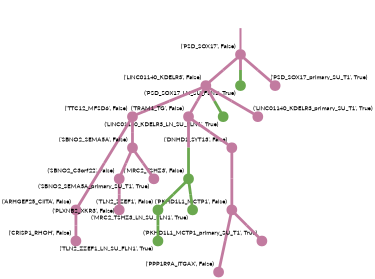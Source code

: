strict digraph  {
graph[splines=false]; nodesep=0.7; rankdir=TB; ranksep=0.6; forcelabels=true; dpi=600; size=2.5;
0 [color="#c27ba0ff", fillcolor="#c27ba0ff", fixedsize=true, fontname=Lato, fontsize="12pt", height="0.25", label="", penwidth=3, shape=circle, style=filled, xlabel="('PSD_SOX17', False)"];
10 [color="#c27ba0ff", fillcolor="#c27ba0ff", fixedsize=true, fontname=Lato, fontsize="12pt", height="0.25", label="", penwidth=3, shape=circle, style=filled, xlabel="('LINC01140_KDELR3', False)"];
14 [color="#6aa84fff", fillcolor="#6aa84fff", fixedsize=true, fontname=Lato, fontsize="12pt", height="0.25", label="", penwidth=3, shape=circle, style=filled, xlabel="('PSD_SOX17_LN_SU_FLN1', True)"];
18 [color="#c27ba0ff", fillcolor="#c27ba0ff", fixedsize=true, fontname=Lato, fontsize="12pt", height="0.25", label="", penwidth=3, shape=circle, style=filled, xlabel="('PSD_SOX17_primary_SU_T1', True)"];
1 [color="#c27ba0ff", fillcolor="#c27ba0ff", fixedsize=true, fontname=Lato, fontsize="12pt", height="0.25", label="", penwidth=3, shape=circle, style=filled, xlabel="('ARHGEF25_CIITA', False)"];
5 [color="#c27ba0ff", fillcolor="#c27ba0ff", fixedsize=true, fontname=Lato, fontsize="12pt", height="0.25", label="", penwidth=3, shape=circle, style=filled, xlabel="('CRISP1_RHOH', False)"];
2 [color="#c27ba0ff", fillcolor="#c27ba0ff", fixedsize=true, fontname=Lato, fontsize="12pt", height="0.25", label="", penwidth=3, shape=circle, style=filled, xlabel="('PKHD1L1_MCTP1', False)"];
4 [color="#c27ba0ff", fillcolor="#c27ba0ff", fixedsize=true, fontname=Lato, fontsize="12pt", height="0.25", label="", penwidth=3, shape=circle, style=filled, xlabel="('PPP1R9A_ITGAX', False)"];
19 [color="#c27ba0ff", fillcolor="#c27ba0ff", fixedsize=true, fontname=Lato, fontsize="12pt", height="0.25", label="", penwidth=3, shape=circle, style=filled, xlabel="('PKHD1L1_MCTP1_primary_SU_T1', True)"];
3 [color="#6aa84fff", fillcolor="#6aa84fff", fixedsize=true, fontname=Lato, fontsize="12pt", height="0.25", label="", penwidth=3, shape=circle, style=filled, xlabel="('MRC2_TSHZ3', False)"];
8 [color="#6aa84fff", fillcolor="#6aa84fff", fixedsize=true, fontname=Lato, fontsize="12pt", height="0.25", label="", penwidth=3, shape=circle, style=filled, xlabel="('TLN2_ZZEF1', False)"];
15 [color="#6aa84fff", fillcolor="#6aa84fff", fixedsize=true, fontname=Lato, fontsize="12pt", height="0.25", label="", penwidth=3, shape=circle, style=filled, xlabel="('MRC2_TSHZ3_LN_SU_FLN1', True)"];
7 [color="#c27ba0ff", fillcolor="#c27ba0ff", fixedsize=true, fontname=Lato, fontsize="12pt", height="0.25", label="", penwidth=3, shape=circle, style=filled, xlabel="('DNHD1_SYT13', False)"];
16 [color="#6aa84fff", fillcolor="#6aa84fff", fixedsize=true, fontname=Lato, fontsize="12pt", height="0.25", label="", penwidth=3, shape=circle, style=filled, xlabel="('TLN2_ZZEF1_LN_SU_FLN1', True)"];
9 [color="#c27ba0ff", fillcolor="#c27ba0ff", fixedsize=true, fontname=Lato, fontsize="12pt", height="0.25", label="", penwidth=3, shape=circle, style=filled, xlabel="('SBNO2_C3orf22', False)"];
6 [color="#c27ba0ff", fillcolor="#c27ba0ff", fixedsize=true, fontname=Lato, fontsize="12pt", height="0.25", label="", penwidth=3, shape=circle, style=filled, xlabel="('PLXNB2_XKR3', False)"];
11 [color="#c27ba0ff", fillcolor="#c27ba0ff", fixedsize=true, fontname=Lato, fontsize="12pt", height="0.25", label="", penwidth=3, shape=circle, style=filled, xlabel="('TTC12_MFSD6', False)"];
12 [color="#c27ba0ff", fillcolor="#c27ba0ff", fixedsize=true, fontname=Lato, fontsize="12pt", height="0.25", label="", penwidth=3, shape=circle, style=filled, xlabel="('TRAM1_TG', False)"];
17 [color="#6aa84fff", fillcolor="#6aa84fff", fixedsize=true, fontname=Lato, fontsize="12pt", height="0.25", label="", penwidth=3, shape=circle, style=filled, xlabel="('LINC01140_KDELR3_LN_SU_FLN1', True)"];
20 [color="#c27ba0ff", fillcolor="#c27ba0ff", fixedsize=true, fontname=Lato, fontsize="12pt", height="0.25", label="", penwidth=3, shape=circle, style=filled, xlabel="('LINC01140_KDELR3_primary_SU_T1', True)"];
13 [color="#c27ba0ff", fillcolor="#c27ba0ff", fixedsize=true, fontname=Lato, fontsize="12pt", height="0.25", label="", penwidth=3, shape=circle, style=filled, xlabel="('SBNO2_SEMA5A', False)"];
21 [color="#c27ba0ff", fillcolor="#c27ba0ff", fixedsize=true, fontname=Lato, fontsize="12pt", height="0.25", label="", penwidth=3, shape=circle, style=filled, xlabel="('SBNO2_SEMA5A_primary_SU_T1', True)"];
normal [label="", penwidth=3, style=invis, xlabel="('PSD_SOX17', False)"];
0 -> 10  [arrowsize=0, color="#c27ba0ff;0.5:#c27ba0ff", minlen="1.43478262424469", penwidth="5.5", style=solid];
0 -> 14  [arrowsize=0, color="#c27ba0ff;0.5:#6aa84fff", minlen="1.10869562625885", penwidth="5.5", style=solid];
0 -> 18  [arrowsize=0, color="#c27ba0ff;0.5:#c27ba0ff", minlen="1.10869562625885", penwidth="5.5", style=solid];
10 -> 11  [arrowsize=0, color="#c27ba0ff;0.5:#c27ba0ff", minlen="1.43478262424469", penwidth="5.5", style=solid];
10 -> 12  [arrowsize=0, color="#c27ba0ff;0.5:#c27ba0ff", minlen="1.2608695030212402", penwidth="5.5", style=solid];
10 -> 17  [arrowsize=0, color="#c27ba0ff;0.5:#6aa84fff", minlen="1.10869562625885", penwidth="5.5", style=solid];
10 -> 20  [arrowsize=0, color="#c27ba0ff;0.5:#c27ba0ff", minlen="1.10869562625885", penwidth="5.5", style=solid];
1 -> 5  [arrowsize=0, color="#c27ba0ff;0.5:#c27ba0ff", minlen="1.95652174949646", penwidth="5.5", style=solid];
2 -> 4  [arrowsize=0, color="#c27ba0ff;0.5:#c27ba0ff", minlen="2.04347825050354", penwidth="5.5", style=solid];
2 -> 19  [arrowsize=0, color="#c27ba0ff;0.5:#c27ba0ff", minlen="1.10869562625885", penwidth="5.5", style=solid];
3 -> 8  [arrowsize=0, color="#6aa84fff;0.5:#6aa84fff", minlen="1.56521737575531", penwidth="5.5", style=solid];
3 -> 15  [arrowsize=0, color="#6aa84fff;0.5:#6aa84fff", minlen="1.10869562625885", penwidth="5.5", style=solid];
8 -> 16  [arrowsize=0, color="#6aa84fff;0.5:#6aa84fff", minlen="1.10869562625885", penwidth="5.5", style=solid];
7 -> 2  [arrowsize=0, color="#c27ba0ff;0.5:#c27ba0ff", minlen="2.5652174949645996", penwidth="5.5", style=solid];
9 -> 6  [arrowsize=0, color="#c27ba0ff;0.5:#c27ba0ff", minlen="1.7391304969787598", penwidth="5.5", style=solid];
11 -> 1  [arrowsize=0, color="#c27ba0ff;0.5:#c27ba0ff", minlen="3.0", penwidth="5.5", style=solid];
11 -> 13  [arrowsize=0, color="#c27ba0ff;0.5:#c27ba0ff", minlen="1.2173912525177002", penwidth="5.5", style=solid];
12 -> 3  [arrowsize=0, color="#c27ba0ff;0.5:#6aa84fff", minlen="2.2173912525177", penwidth="5.5", style=solid];
12 -> 7  [arrowsize=0, color="#c27ba0ff;0.5:#c27ba0ff", minlen="1.6521739959716797", penwidth="5.5", style=solid];
13 -> 9  [arrowsize=0, color="#c27ba0ff;0.5:#c27ba0ff", minlen="1.52173912525177", penwidth="5.5", style=solid];
13 -> 21  [arrowsize=0, color="#c27ba0ff;0.5:#c27ba0ff", minlen="1.10869562625885", penwidth="5.5", style=solid];
normal -> 0  [arrowsize=0, color="#c27ba0ff", label="", penwidth=4, style=solid];
}
